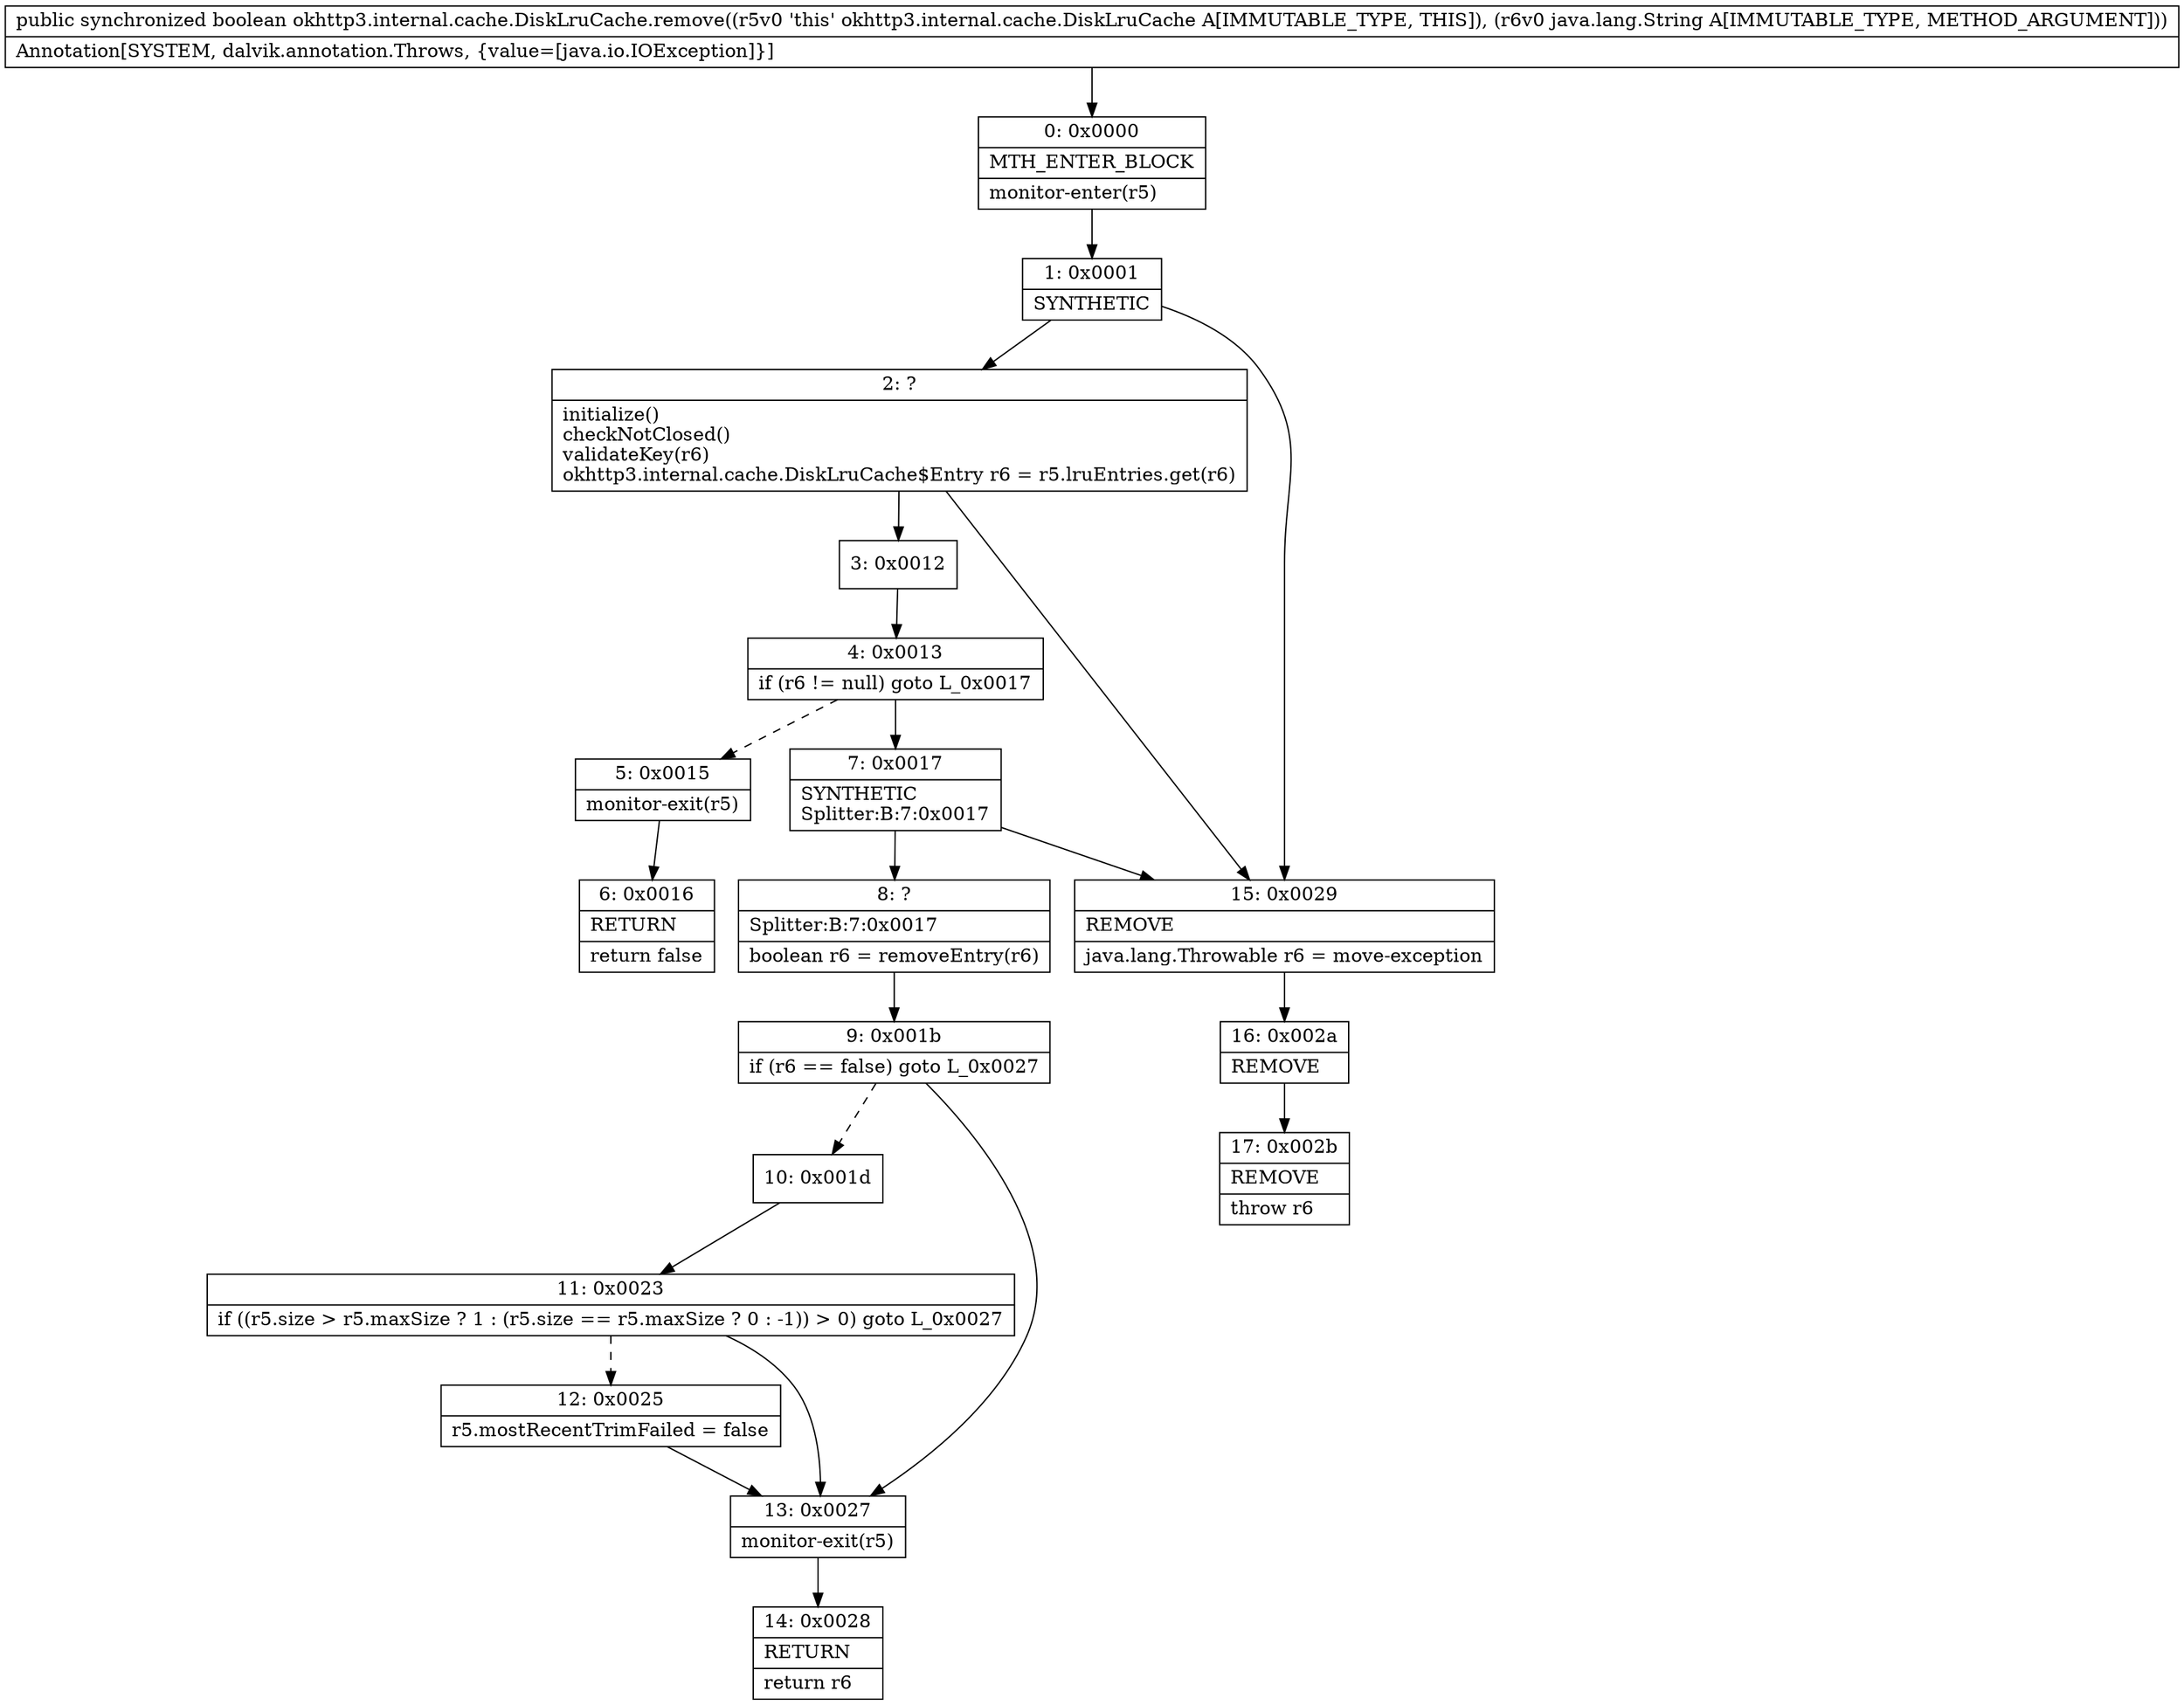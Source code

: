 digraph "CFG forokhttp3.internal.cache.DiskLruCache.remove(Ljava\/lang\/String;)Z" {
Node_0 [shape=record,label="{0\:\ 0x0000|MTH_ENTER_BLOCK\l|monitor\-enter(r5)\l}"];
Node_1 [shape=record,label="{1\:\ 0x0001|SYNTHETIC\l}"];
Node_2 [shape=record,label="{2\:\ ?|initialize()\lcheckNotClosed()\lvalidateKey(r6)\lokhttp3.internal.cache.DiskLruCache$Entry r6 = r5.lruEntries.get(r6)\l}"];
Node_3 [shape=record,label="{3\:\ 0x0012}"];
Node_4 [shape=record,label="{4\:\ 0x0013|if (r6 != null) goto L_0x0017\l}"];
Node_5 [shape=record,label="{5\:\ 0x0015|monitor\-exit(r5)\l}"];
Node_6 [shape=record,label="{6\:\ 0x0016|RETURN\l|return false\l}"];
Node_7 [shape=record,label="{7\:\ 0x0017|SYNTHETIC\lSplitter:B:7:0x0017\l}"];
Node_8 [shape=record,label="{8\:\ ?|Splitter:B:7:0x0017\l|boolean r6 = removeEntry(r6)\l}"];
Node_9 [shape=record,label="{9\:\ 0x001b|if (r6 == false) goto L_0x0027\l}"];
Node_10 [shape=record,label="{10\:\ 0x001d}"];
Node_11 [shape=record,label="{11\:\ 0x0023|if ((r5.size \> r5.maxSize ? 1 : (r5.size == r5.maxSize ? 0 : \-1)) \> 0) goto L_0x0027\l}"];
Node_12 [shape=record,label="{12\:\ 0x0025|r5.mostRecentTrimFailed = false\l}"];
Node_13 [shape=record,label="{13\:\ 0x0027|monitor\-exit(r5)\l}"];
Node_14 [shape=record,label="{14\:\ 0x0028|RETURN\l|return r6\l}"];
Node_15 [shape=record,label="{15\:\ 0x0029|REMOVE\l|java.lang.Throwable r6 = move\-exception\l}"];
Node_16 [shape=record,label="{16\:\ 0x002a|REMOVE\l}"];
Node_17 [shape=record,label="{17\:\ 0x002b|REMOVE\l|throw r6\l}"];
MethodNode[shape=record,label="{public synchronized boolean okhttp3.internal.cache.DiskLruCache.remove((r5v0 'this' okhttp3.internal.cache.DiskLruCache A[IMMUTABLE_TYPE, THIS]), (r6v0 java.lang.String A[IMMUTABLE_TYPE, METHOD_ARGUMENT]))  | Annotation[SYSTEM, dalvik.annotation.Throws, \{value=[java.io.IOException]\}]\l}"];
MethodNode -> Node_0;
Node_0 -> Node_1;
Node_1 -> Node_2;
Node_1 -> Node_15;
Node_2 -> Node_3;
Node_2 -> Node_15;
Node_3 -> Node_4;
Node_4 -> Node_5[style=dashed];
Node_4 -> Node_7;
Node_5 -> Node_6;
Node_7 -> Node_8;
Node_7 -> Node_15;
Node_8 -> Node_9;
Node_9 -> Node_10[style=dashed];
Node_9 -> Node_13;
Node_10 -> Node_11;
Node_11 -> Node_12[style=dashed];
Node_11 -> Node_13;
Node_12 -> Node_13;
Node_13 -> Node_14;
Node_15 -> Node_16;
Node_16 -> Node_17;
}

